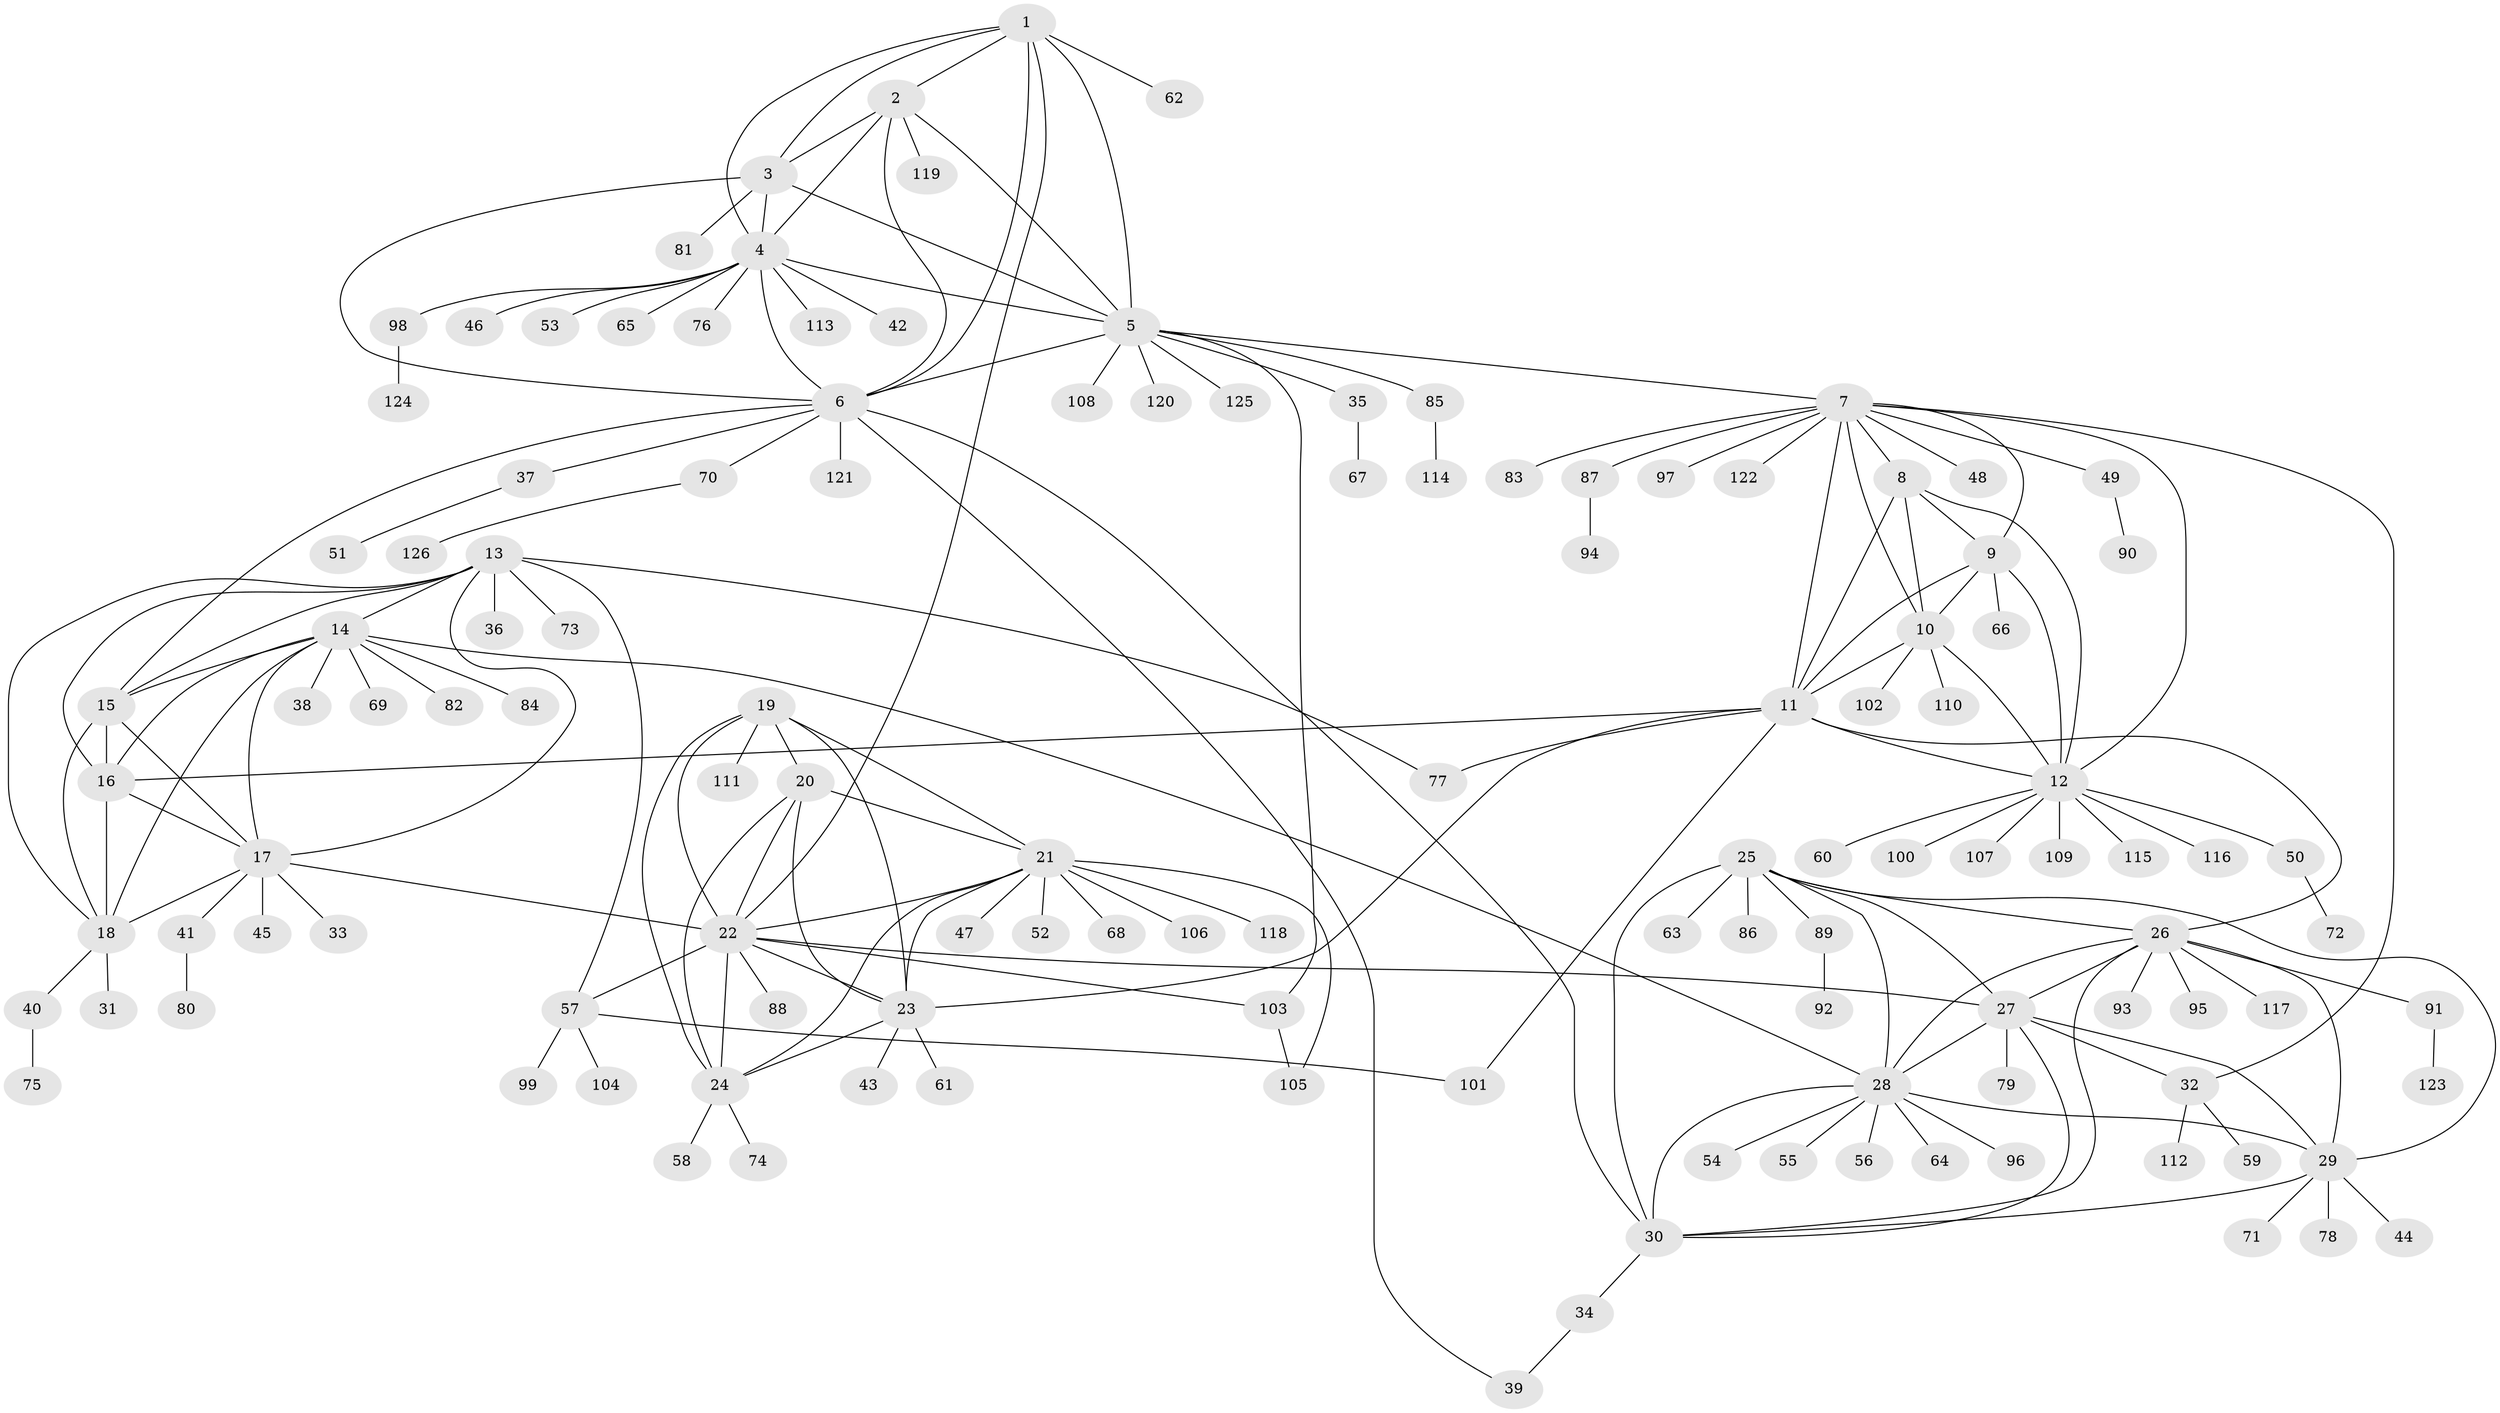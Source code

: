 // Generated by graph-tools (version 1.1) at 2025/02/03/09/25 03:02:32]
// undirected, 126 vertices, 188 edges
graph export_dot {
graph [start="1"]
  node [color=gray90,style=filled];
  1;
  2;
  3;
  4;
  5;
  6;
  7;
  8;
  9;
  10;
  11;
  12;
  13;
  14;
  15;
  16;
  17;
  18;
  19;
  20;
  21;
  22;
  23;
  24;
  25;
  26;
  27;
  28;
  29;
  30;
  31;
  32;
  33;
  34;
  35;
  36;
  37;
  38;
  39;
  40;
  41;
  42;
  43;
  44;
  45;
  46;
  47;
  48;
  49;
  50;
  51;
  52;
  53;
  54;
  55;
  56;
  57;
  58;
  59;
  60;
  61;
  62;
  63;
  64;
  65;
  66;
  67;
  68;
  69;
  70;
  71;
  72;
  73;
  74;
  75;
  76;
  77;
  78;
  79;
  80;
  81;
  82;
  83;
  84;
  85;
  86;
  87;
  88;
  89;
  90;
  91;
  92;
  93;
  94;
  95;
  96;
  97;
  98;
  99;
  100;
  101;
  102;
  103;
  104;
  105;
  106;
  107;
  108;
  109;
  110;
  111;
  112;
  113;
  114;
  115;
  116;
  117;
  118;
  119;
  120;
  121;
  122;
  123;
  124;
  125;
  126;
  1 -- 2;
  1 -- 3;
  1 -- 4;
  1 -- 5;
  1 -- 6;
  1 -- 22;
  1 -- 62;
  2 -- 3;
  2 -- 4;
  2 -- 5;
  2 -- 6;
  2 -- 119;
  3 -- 4;
  3 -- 5;
  3 -- 6;
  3 -- 81;
  4 -- 5;
  4 -- 6;
  4 -- 42;
  4 -- 46;
  4 -- 53;
  4 -- 65;
  4 -- 76;
  4 -- 98;
  4 -- 113;
  5 -- 6;
  5 -- 7;
  5 -- 35;
  5 -- 85;
  5 -- 103;
  5 -- 108;
  5 -- 120;
  5 -- 125;
  6 -- 15;
  6 -- 30;
  6 -- 37;
  6 -- 39;
  6 -- 70;
  6 -- 121;
  7 -- 8;
  7 -- 9;
  7 -- 10;
  7 -- 11;
  7 -- 12;
  7 -- 32;
  7 -- 48;
  7 -- 49;
  7 -- 83;
  7 -- 87;
  7 -- 97;
  7 -- 122;
  8 -- 9;
  8 -- 10;
  8 -- 11;
  8 -- 12;
  9 -- 10;
  9 -- 11;
  9 -- 12;
  9 -- 66;
  10 -- 11;
  10 -- 12;
  10 -- 102;
  10 -- 110;
  11 -- 12;
  11 -- 16;
  11 -- 23;
  11 -- 26;
  11 -- 77;
  11 -- 101;
  12 -- 50;
  12 -- 60;
  12 -- 100;
  12 -- 107;
  12 -- 109;
  12 -- 115;
  12 -- 116;
  13 -- 14;
  13 -- 15;
  13 -- 16;
  13 -- 17;
  13 -- 18;
  13 -- 36;
  13 -- 57;
  13 -- 73;
  13 -- 77;
  14 -- 15;
  14 -- 16;
  14 -- 17;
  14 -- 18;
  14 -- 28;
  14 -- 38;
  14 -- 69;
  14 -- 82;
  14 -- 84;
  15 -- 16;
  15 -- 17;
  15 -- 18;
  16 -- 17;
  16 -- 18;
  17 -- 18;
  17 -- 22;
  17 -- 33;
  17 -- 41;
  17 -- 45;
  18 -- 31;
  18 -- 40;
  19 -- 20;
  19 -- 21;
  19 -- 22;
  19 -- 23;
  19 -- 24;
  19 -- 111;
  20 -- 21;
  20 -- 22;
  20 -- 23;
  20 -- 24;
  21 -- 22;
  21 -- 23;
  21 -- 24;
  21 -- 47;
  21 -- 52;
  21 -- 68;
  21 -- 105;
  21 -- 106;
  21 -- 118;
  22 -- 23;
  22 -- 24;
  22 -- 27;
  22 -- 57;
  22 -- 88;
  22 -- 103;
  23 -- 24;
  23 -- 43;
  23 -- 61;
  24 -- 58;
  24 -- 74;
  25 -- 26;
  25 -- 27;
  25 -- 28;
  25 -- 29;
  25 -- 30;
  25 -- 63;
  25 -- 86;
  25 -- 89;
  26 -- 27;
  26 -- 28;
  26 -- 29;
  26 -- 30;
  26 -- 91;
  26 -- 93;
  26 -- 95;
  26 -- 117;
  27 -- 28;
  27 -- 29;
  27 -- 30;
  27 -- 32;
  27 -- 79;
  28 -- 29;
  28 -- 30;
  28 -- 54;
  28 -- 55;
  28 -- 56;
  28 -- 64;
  28 -- 96;
  29 -- 30;
  29 -- 44;
  29 -- 71;
  29 -- 78;
  30 -- 34;
  32 -- 59;
  32 -- 112;
  34 -- 39;
  35 -- 67;
  37 -- 51;
  40 -- 75;
  41 -- 80;
  49 -- 90;
  50 -- 72;
  57 -- 99;
  57 -- 101;
  57 -- 104;
  70 -- 126;
  85 -- 114;
  87 -- 94;
  89 -- 92;
  91 -- 123;
  98 -- 124;
  103 -- 105;
}
